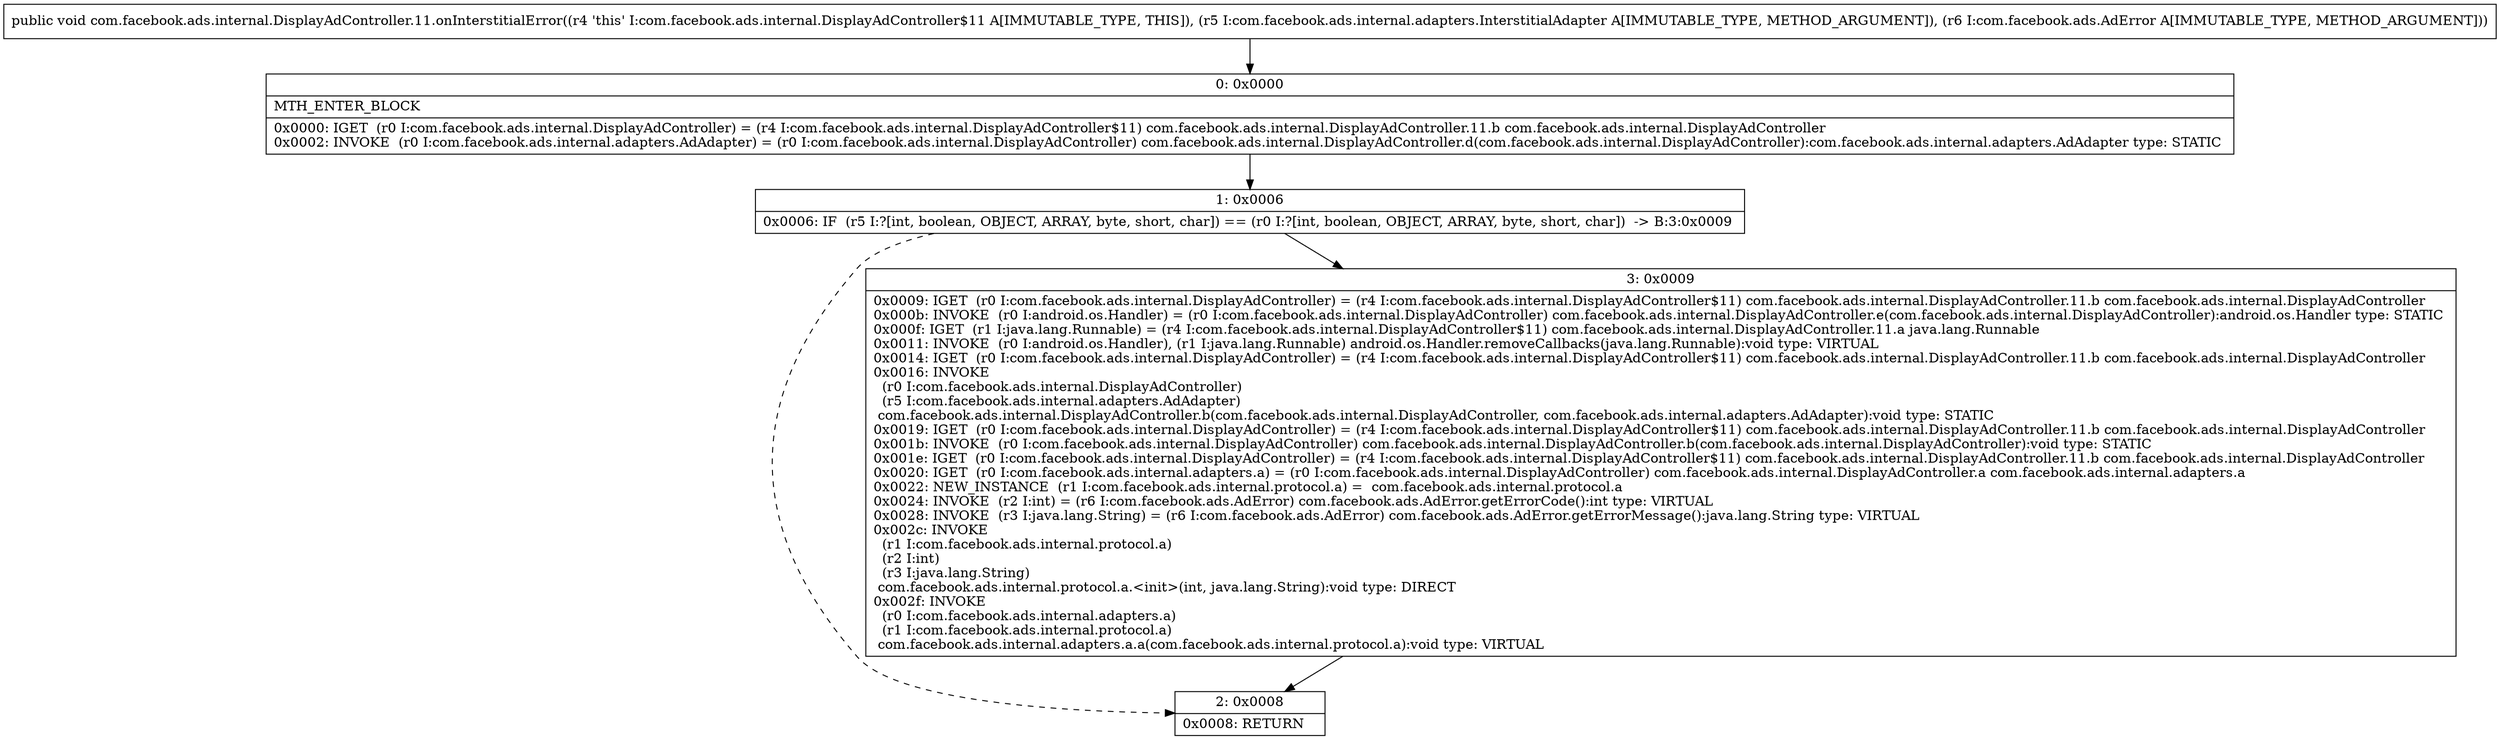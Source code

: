 digraph "CFG forcom.facebook.ads.internal.DisplayAdController.11.onInterstitialError(Lcom\/facebook\/ads\/internal\/adapters\/InterstitialAdapter;Lcom\/facebook\/ads\/AdError;)V" {
Node_0 [shape=record,label="{0\:\ 0x0000|MTH_ENTER_BLOCK\l|0x0000: IGET  (r0 I:com.facebook.ads.internal.DisplayAdController) = (r4 I:com.facebook.ads.internal.DisplayAdController$11) com.facebook.ads.internal.DisplayAdController.11.b com.facebook.ads.internal.DisplayAdController \l0x0002: INVOKE  (r0 I:com.facebook.ads.internal.adapters.AdAdapter) = (r0 I:com.facebook.ads.internal.DisplayAdController) com.facebook.ads.internal.DisplayAdController.d(com.facebook.ads.internal.DisplayAdController):com.facebook.ads.internal.adapters.AdAdapter type: STATIC \l}"];
Node_1 [shape=record,label="{1\:\ 0x0006|0x0006: IF  (r5 I:?[int, boolean, OBJECT, ARRAY, byte, short, char]) == (r0 I:?[int, boolean, OBJECT, ARRAY, byte, short, char])  \-\> B:3:0x0009 \l}"];
Node_2 [shape=record,label="{2\:\ 0x0008|0x0008: RETURN   \l}"];
Node_3 [shape=record,label="{3\:\ 0x0009|0x0009: IGET  (r0 I:com.facebook.ads.internal.DisplayAdController) = (r4 I:com.facebook.ads.internal.DisplayAdController$11) com.facebook.ads.internal.DisplayAdController.11.b com.facebook.ads.internal.DisplayAdController \l0x000b: INVOKE  (r0 I:android.os.Handler) = (r0 I:com.facebook.ads.internal.DisplayAdController) com.facebook.ads.internal.DisplayAdController.e(com.facebook.ads.internal.DisplayAdController):android.os.Handler type: STATIC \l0x000f: IGET  (r1 I:java.lang.Runnable) = (r4 I:com.facebook.ads.internal.DisplayAdController$11) com.facebook.ads.internal.DisplayAdController.11.a java.lang.Runnable \l0x0011: INVOKE  (r0 I:android.os.Handler), (r1 I:java.lang.Runnable) android.os.Handler.removeCallbacks(java.lang.Runnable):void type: VIRTUAL \l0x0014: IGET  (r0 I:com.facebook.ads.internal.DisplayAdController) = (r4 I:com.facebook.ads.internal.DisplayAdController$11) com.facebook.ads.internal.DisplayAdController.11.b com.facebook.ads.internal.DisplayAdController \l0x0016: INVOKE  \l  (r0 I:com.facebook.ads.internal.DisplayAdController)\l  (r5 I:com.facebook.ads.internal.adapters.AdAdapter)\l com.facebook.ads.internal.DisplayAdController.b(com.facebook.ads.internal.DisplayAdController, com.facebook.ads.internal.adapters.AdAdapter):void type: STATIC \l0x0019: IGET  (r0 I:com.facebook.ads.internal.DisplayAdController) = (r4 I:com.facebook.ads.internal.DisplayAdController$11) com.facebook.ads.internal.DisplayAdController.11.b com.facebook.ads.internal.DisplayAdController \l0x001b: INVOKE  (r0 I:com.facebook.ads.internal.DisplayAdController) com.facebook.ads.internal.DisplayAdController.b(com.facebook.ads.internal.DisplayAdController):void type: STATIC \l0x001e: IGET  (r0 I:com.facebook.ads.internal.DisplayAdController) = (r4 I:com.facebook.ads.internal.DisplayAdController$11) com.facebook.ads.internal.DisplayAdController.11.b com.facebook.ads.internal.DisplayAdController \l0x0020: IGET  (r0 I:com.facebook.ads.internal.adapters.a) = (r0 I:com.facebook.ads.internal.DisplayAdController) com.facebook.ads.internal.DisplayAdController.a com.facebook.ads.internal.adapters.a \l0x0022: NEW_INSTANCE  (r1 I:com.facebook.ads.internal.protocol.a) =  com.facebook.ads.internal.protocol.a \l0x0024: INVOKE  (r2 I:int) = (r6 I:com.facebook.ads.AdError) com.facebook.ads.AdError.getErrorCode():int type: VIRTUAL \l0x0028: INVOKE  (r3 I:java.lang.String) = (r6 I:com.facebook.ads.AdError) com.facebook.ads.AdError.getErrorMessage():java.lang.String type: VIRTUAL \l0x002c: INVOKE  \l  (r1 I:com.facebook.ads.internal.protocol.a)\l  (r2 I:int)\l  (r3 I:java.lang.String)\l com.facebook.ads.internal.protocol.a.\<init\>(int, java.lang.String):void type: DIRECT \l0x002f: INVOKE  \l  (r0 I:com.facebook.ads.internal.adapters.a)\l  (r1 I:com.facebook.ads.internal.protocol.a)\l com.facebook.ads.internal.adapters.a.a(com.facebook.ads.internal.protocol.a):void type: VIRTUAL \l}"];
MethodNode[shape=record,label="{public void com.facebook.ads.internal.DisplayAdController.11.onInterstitialError((r4 'this' I:com.facebook.ads.internal.DisplayAdController$11 A[IMMUTABLE_TYPE, THIS]), (r5 I:com.facebook.ads.internal.adapters.InterstitialAdapter A[IMMUTABLE_TYPE, METHOD_ARGUMENT]), (r6 I:com.facebook.ads.AdError A[IMMUTABLE_TYPE, METHOD_ARGUMENT])) }"];
MethodNode -> Node_0;
Node_0 -> Node_1;
Node_1 -> Node_2[style=dashed];
Node_1 -> Node_3;
Node_3 -> Node_2;
}

